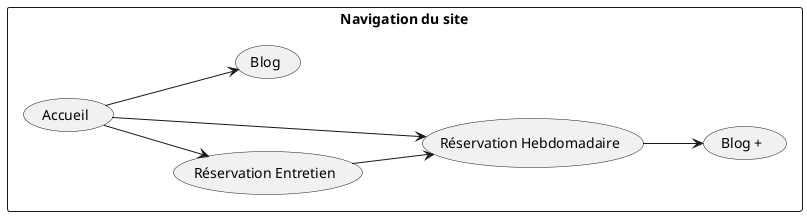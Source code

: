 @startuml
left to right direction
rectangle "Navigation du site" {
  (Accueil) --> (Réservation Entretien)
  (Accueil) --> (Réservation Hebdomadaire)
  (Accueil) --> (Blog)
  (Réservation Entretien) --> (Réservation Hebdomadaire)
  (Réservation Hebdomadaire) --> (Blog +)
}
@enduml